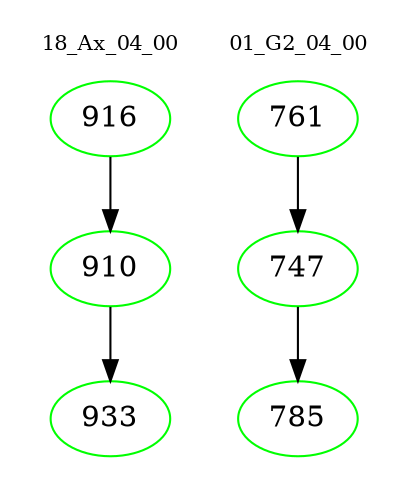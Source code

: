 digraph{
subgraph cluster_0 {
color = white
label = "18_Ax_04_00";
fontsize=10;
T0_916 [label="916", color="green"]
T0_916 -> T0_910 [color="black"]
T0_910 [label="910", color="green"]
T0_910 -> T0_933 [color="black"]
T0_933 [label="933", color="green"]
}
subgraph cluster_1 {
color = white
label = "01_G2_04_00";
fontsize=10;
T1_761 [label="761", color="green"]
T1_761 -> T1_747 [color="black"]
T1_747 [label="747", color="green"]
T1_747 -> T1_785 [color="black"]
T1_785 [label="785", color="green"]
}
}
